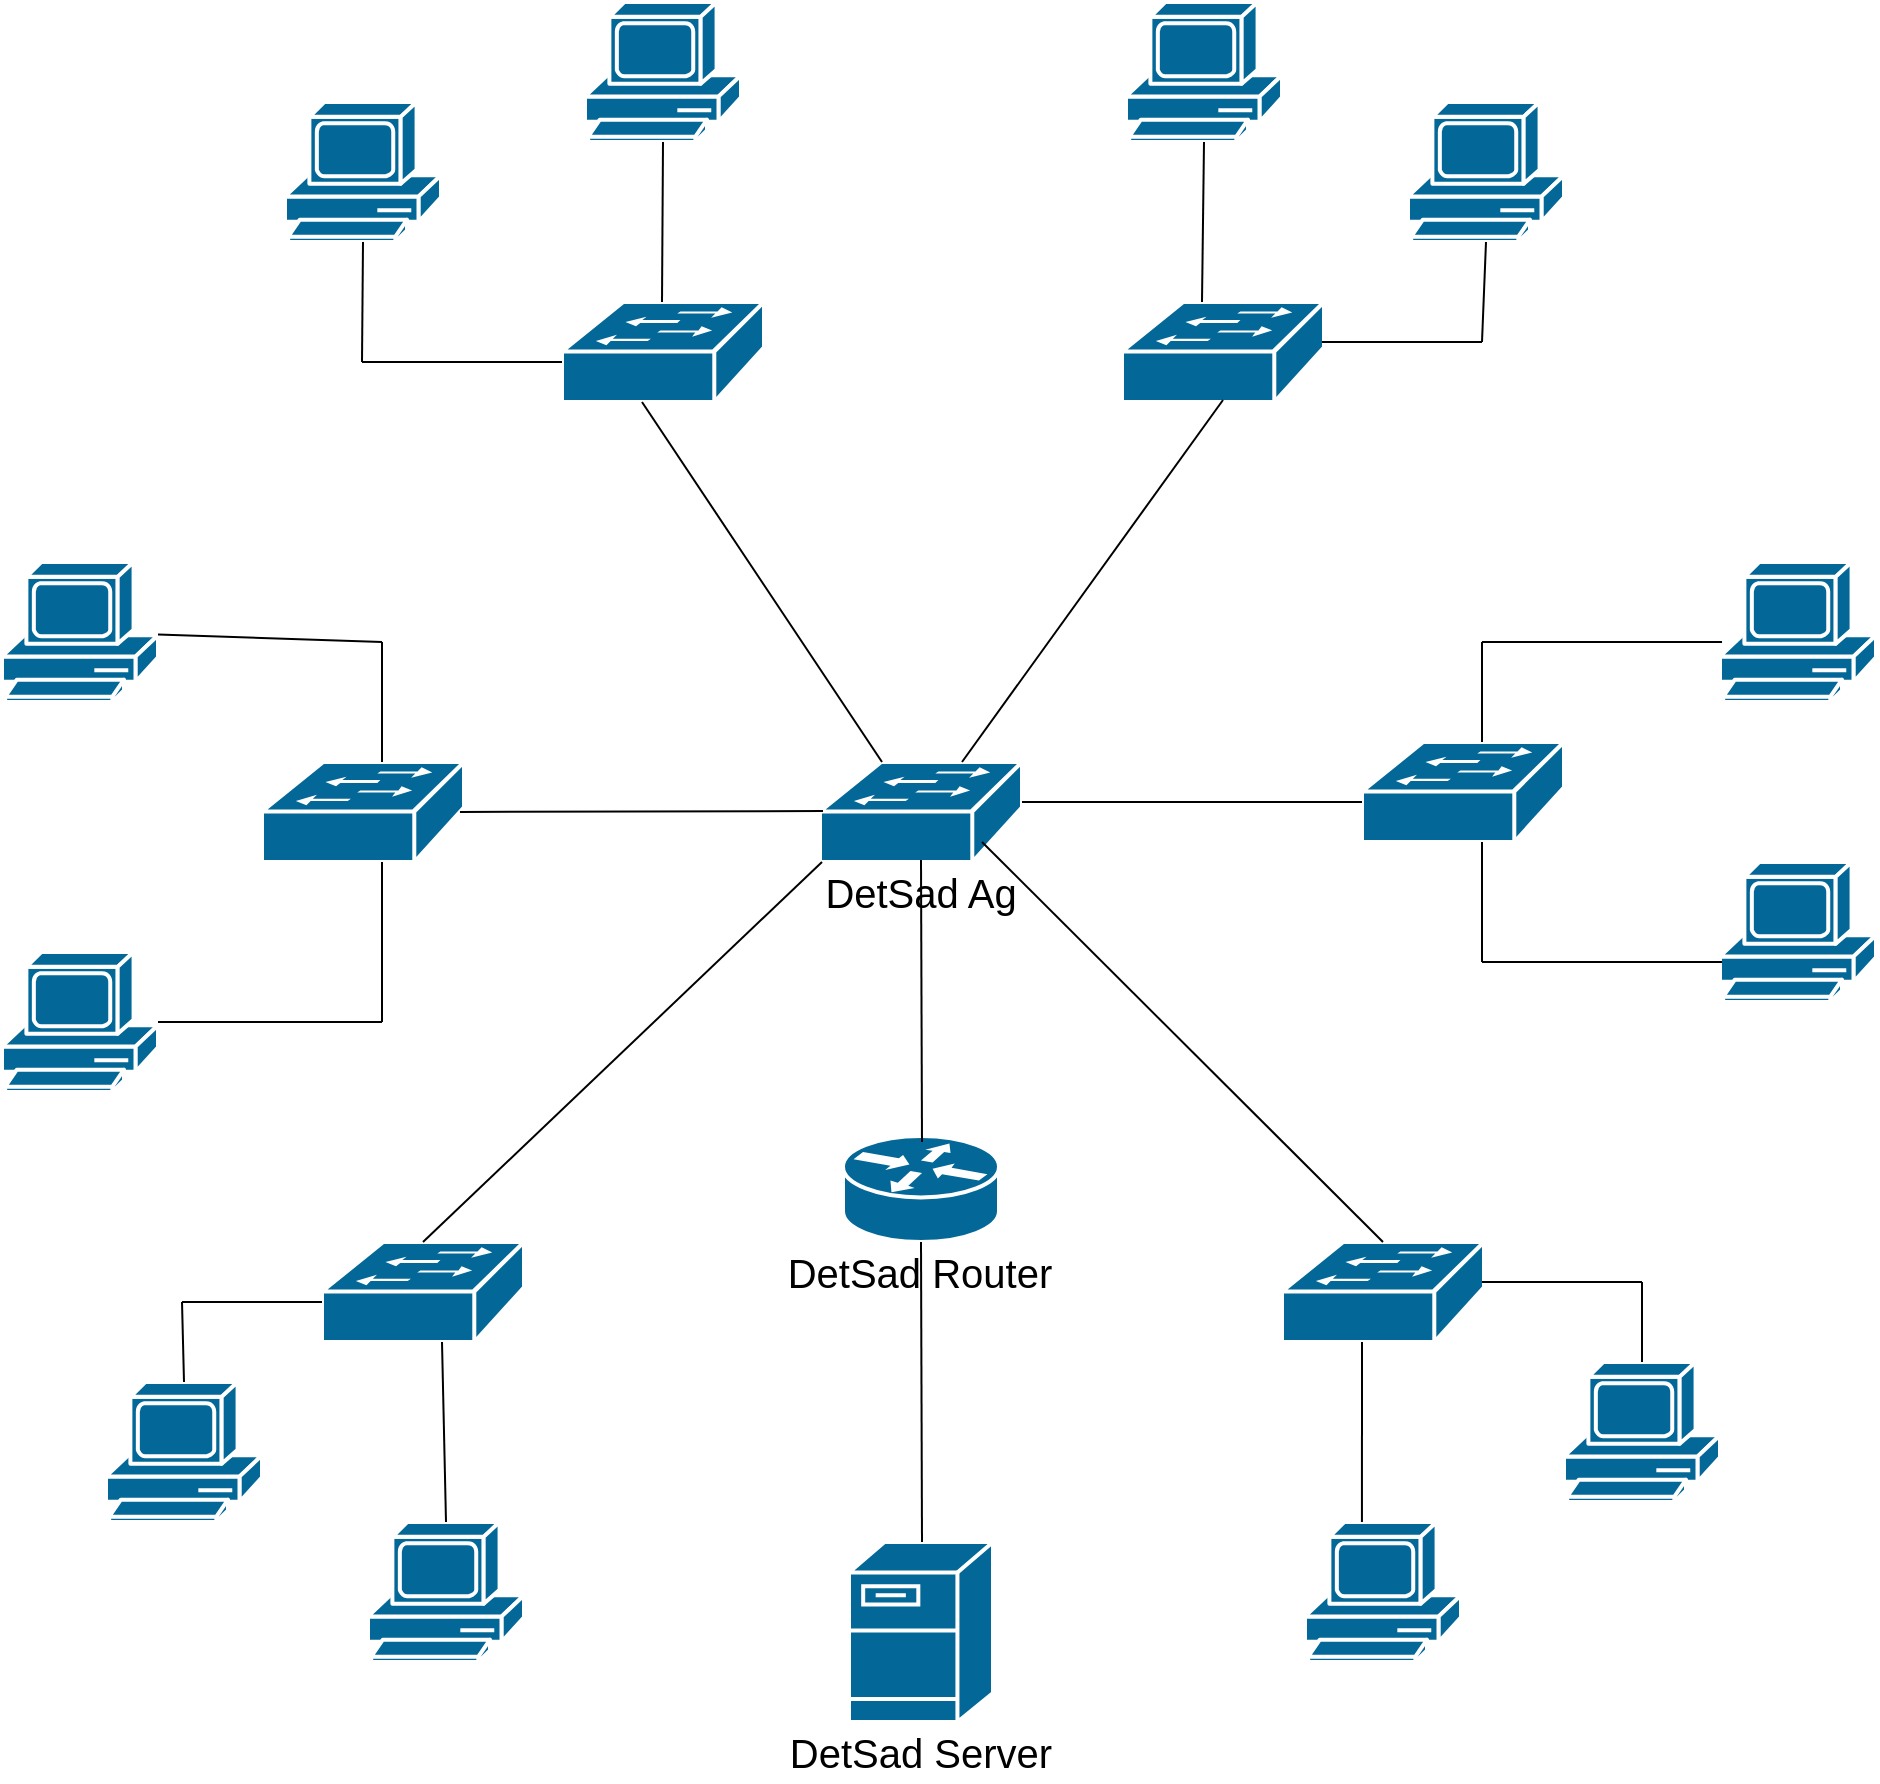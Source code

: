 <mxfile version="21.2.3" type="github">
  <diagram name="Страница 1" id="Q4vZ7_BcNyHFtSA7ve6T">
    <mxGraphModel dx="1794" dy="1572" grid="1" gridSize="10" guides="1" tooltips="1" connect="1" arrows="1" fold="1" page="1" pageScale="1" pageWidth="827" pageHeight="1169" math="0" shadow="0">
      <root>
        <mxCell id="0" />
        <mxCell id="1" parent="0" />
        <mxCell id="KTTXfjCneA62R9L2T980-1" value="" style="shape=mxgraph.cisco.routers.router;sketch=0;html=1;pointerEvents=1;dashed=0;fillColor=#036897;strokeColor=#ffffff;strokeWidth=2;verticalLabelPosition=bottom;verticalAlign=top;align=center;outlineConnect=0;" parent="1" vertex="1">
          <mxGeometry x="350.5" y="607" width="78" height="53" as="geometry" />
        </mxCell>
        <mxCell id="KTTXfjCneA62R9L2T980-3" value="" style="shape=mxgraph.cisco.servers.fileserver;sketch=0;html=1;pointerEvents=1;dashed=0;fillColor=#036897;strokeColor=#ffffff;strokeWidth=2;verticalLabelPosition=bottom;verticalAlign=top;align=center;outlineConnect=0;" parent="1" vertex="1">
          <mxGeometry x="353.5" y="810" width="72" height="90" as="geometry" />
        </mxCell>
        <mxCell id="KTTXfjCneA62R9L2T980-4" value="" style="shape=mxgraph.cisco.switches.workgroup_switch;sketch=0;html=1;pointerEvents=1;dashed=0;fillColor=#036897;strokeColor=#ffffff;strokeWidth=2;verticalLabelPosition=bottom;verticalAlign=top;align=center;outlineConnect=0;" parent="1" vertex="1">
          <mxGeometry x="339" y="420" width="101" height="50" as="geometry" />
        </mxCell>
        <mxCell id="KTTXfjCneA62R9L2T980-5" value="" style="shape=mxgraph.cisco.switches.workgroup_switch;sketch=0;html=1;pointerEvents=1;dashed=0;fillColor=#036897;strokeColor=#ffffff;strokeWidth=2;verticalLabelPosition=bottom;verticalAlign=top;align=center;outlineConnect=0;" parent="1" vertex="1">
          <mxGeometry x="210" y="190" width="101" height="50" as="geometry" />
        </mxCell>
        <mxCell id="KTTXfjCneA62R9L2T980-6" value="" style="shape=mxgraph.cisco.switches.workgroup_switch;sketch=0;html=1;pointerEvents=1;dashed=0;fillColor=#036897;strokeColor=#ffffff;strokeWidth=2;verticalLabelPosition=bottom;verticalAlign=top;align=center;outlineConnect=0;" parent="1" vertex="1">
          <mxGeometry x="490" y="190" width="101" height="50" as="geometry" />
        </mxCell>
        <mxCell id="KTTXfjCneA62R9L2T980-7" value="" style="shape=mxgraph.cisco.switches.workgroup_switch;sketch=0;html=1;pointerEvents=1;dashed=0;fillColor=#036897;strokeColor=#ffffff;strokeWidth=2;verticalLabelPosition=bottom;verticalAlign=top;align=center;outlineConnect=0;" parent="1" vertex="1">
          <mxGeometry x="60" y="420" width="101" height="50" as="geometry" />
        </mxCell>
        <mxCell id="KTTXfjCneA62R9L2T980-8" value="" style="shape=mxgraph.cisco.switches.workgroup_switch;sketch=0;html=1;pointerEvents=1;dashed=0;fillColor=#036897;strokeColor=#ffffff;strokeWidth=2;verticalLabelPosition=bottom;verticalAlign=top;align=center;outlineConnect=0;" parent="1" vertex="1">
          <mxGeometry x="610" y="410" width="101" height="50" as="geometry" />
        </mxCell>
        <mxCell id="KTTXfjCneA62R9L2T980-9" value="" style="shape=mxgraph.cisco.switches.workgroup_switch;sketch=0;html=1;pointerEvents=1;dashed=0;fillColor=#036897;strokeColor=#ffffff;strokeWidth=2;verticalLabelPosition=bottom;verticalAlign=top;align=center;outlineConnect=0;" parent="1" vertex="1">
          <mxGeometry x="90" y="660" width="101" height="50" as="geometry" />
        </mxCell>
        <mxCell id="KTTXfjCneA62R9L2T980-10" value="" style="shape=mxgraph.cisco.switches.workgroup_switch;sketch=0;html=1;pointerEvents=1;dashed=0;fillColor=#036897;strokeColor=#ffffff;strokeWidth=2;verticalLabelPosition=bottom;verticalAlign=top;align=center;outlineConnect=0;" parent="1" vertex="1">
          <mxGeometry x="570" y="660" width="101" height="50" as="geometry" />
        </mxCell>
        <mxCell id="KTTXfjCneA62R9L2T980-11" value="" style="endArrow=none;html=1;rounded=0;entryX=0.5;entryY=1;entryDx=0;entryDy=0;entryPerimeter=0;" parent="1" target="KTTXfjCneA62R9L2T980-1" edge="1">
          <mxGeometry width="50" height="50" relative="1" as="geometry">
            <mxPoint x="390" y="810" as="sourcePoint" />
            <mxPoint x="440" y="760" as="targetPoint" />
          </mxGeometry>
        </mxCell>
        <mxCell id="KTTXfjCneA62R9L2T980-13" value="" style="endArrow=none;html=1;rounded=0;entryX=0.5;entryY=0.98;entryDx=0;entryDy=0;entryPerimeter=0;" parent="1" target="KTTXfjCneA62R9L2T980-4" edge="1">
          <mxGeometry width="50" height="50" relative="1" as="geometry">
            <mxPoint x="390" y="610" as="sourcePoint" />
            <mxPoint x="440" y="560" as="targetPoint" />
          </mxGeometry>
        </mxCell>
        <mxCell id="KTTXfjCneA62R9L2T980-14" value="" style="endArrow=none;html=1;rounded=0;exitX=0.5;exitY=0;exitDx=0;exitDy=0;exitPerimeter=0;" parent="1" source="KTTXfjCneA62R9L2T980-9" edge="1">
          <mxGeometry width="50" height="50" relative="1" as="geometry">
            <mxPoint x="290" y="520" as="sourcePoint" />
            <mxPoint x="340" y="470" as="targetPoint" />
          </mxGeometry>
        </mxCell>
        <mxCell id="KTTXfjCneA62R9L2T980-15" value="" style="endArrow=none;html=1;rounded=0;entryX=0.5;entryY=0;entryDx=0;entryDy=0;entryPerimeter=0;" parent="1" target="KTTXfjCneA62R9L2T980-10" edge="1">
          <mxGeometry width="50" height="50" relative="1" as="geometry">
            <mxPoint x="420" y="460" as="sourcePoint" />
            <mxPoint x="470" y="410" as="targetPoint" />
          </mxGeometry>
        </mxCell>
        <mxCell id="KTTXfjCneA62R9L2T980-16" value="" style="endArrow=none;html=1;rounded=0;exitX=0.98;exitY=0.5;exitDx=0;exitDy=0;exitPerimeter=0;" parent="1" source="KTTXfjCneA62R9L2T980-7" edge="1">
          <mxGeometry width="50" height="50" relative="1" as="geometry">
            <mxPoint x="180.5" y="444.5" as="sourcePoint" />
            <mxPoint x="340.5" y="444.5" as="targetPoint" />
          </mxGeometry>
        </mxCell>
        <mxCell id="KTTXfjCneA62R9L2T980-18" value="" style="endArrow=none;html=1;rounded=0;" parent="1" edge="1">
          <mxGeometry width="50" height="50" relative="1" as="geometry">
            <mxPoint x="440" y="440" as="sourcePoint" />
            <mxPoint x="610" y="440" as="targetPoint" />
          </mxGeometry>
        </mxCell>
        <mxCell id="KTTXfjCneA62R9L2T980-19" value="" style="endArrow=none;html=1;rounded=0;entryX=0.396;entryY=1;entryDx=0;entryDy=0;entryPerimeter=0;" parent="1" target="KTTXfjCneA62R9L2T980-5" edge="1">
          <mxGeometry width="50" height="50" relative="1" as="geometry">
            <mxPoint x="370" y="420" as="sourcePoint" />
            <mxPoint x="420" y="370" as="targetPoint" />
          </mxGeometry>
        </mxCell>
        <mxCell id="KTTXfjCneA62R9L2T980-20" value="" style="endArrow=none;html=1;rounded=0;entryX=0.5;entryY=0.98;entryDx=0;entryDy=0;entryPerimeter=0;" parent="1" target="KTTXfjCneA62R9L2T980-6" edge="1">
          <mxGeometry width="50" height="50" relative="1" as="geometry">
            <mxPoint x="410" y="420" as="sourcePoint" />
            <mxPoint x="460" y="370" as="targetPoint" />
          </mxGeometry>
        </mxCell>
        <mxCell id="KTTXfjCneA62R9L2T980-21" value="" style="shape=mxgraph.cisco.computers_and_peripherals.pc;sketch=0;html=1;pointerEvents=1;dashed=0;fillColor=#036897;strokeColor=#ffffff;strokeWidth=2;verticalLabelPosition=bottom;verticalAlign=top;align=center;outlineConnect=0;" parent="1" vertex="1">
          <mxGeometry x="71.5" y="90" width="78" height="70" as="geometry" />
        </mxCell>
        <mxCell id="KTTXfjCneA62R9L2T980-22" value="" style="shape=mxgraph.cisco.computers_and_peripherals.pc;sketch=0;html=1;pointerEvents=1;dashed=0;fillColor=#036897;strokeColor=#ffffff;strokeWidth=2;verticalLabelPosition=bottom;verticalAlign=top;align=center;outlineConnect=0;" parent="1" vertex="1">
          <mxGeometry x="221.5" y="40" width="78" height="70" as="geometry" />
        </mxCell>
        <mxCell id="KTTXfjCneA62R9L2T980-23" value="" style="shape=mxgraph.cisco.computers_and_peripherals.pc;sketch=0;html=1;pointerEvents=1;dashed=0;fillColor=#036897;strokeColor=#ffffff;strokeWidth=2;verticalLabelPosition=bottom;verticalAlign=top;align=center;outlineConnect=0;" parent="1" vertex="1">
          <mxGeometry x="492" y="40" width="78" height="70" as="geometry" />
        </mxCell>
        <mxCell id="KTTXfjCneA62R9L2T980-24" value="" style="shape=mxgraph.cisco.computers_and_peripherals.pc;sketch=0;html=1;pointerEvents=1;dashed=0;fillColor=#036897;strokeColor=#ffffff;strokeWidth=2;verticalLabelPosition=bottom;verticalAlign=top;align=center;outlineConnect=0;" parent="1" vertex="1">
          <mxGeometry x="633" y="90" width="78" height="70" as="geometry" />
        </mxCell>
        <mxCell id="KTTXfjCneA62R9L2T980-25" value="" style="shape=mxgraph.cisco.computers_and_peripherals.pc;sketch=0;html=1;pointerEvents=1;dashed=0;fillColor=#036897;strokeColor=#ffffff;strokeWidth=2;verticalLabelPosition=bottom;verticalAlign=top;align=center;outlineConnect=0;" parent="1" vertex="1">
          <mxGeometry x="-18" y="730" width="78" height="70" as="geometry" />
        </mxCell>
        <mxCell id="KTTXfjCneA62R9L2T980-26" value="" style="shape=mxgraph.cisco.computers_and_peripherals.pc;sketch=0;html=1;pointerEvents=1;dashed=0;fillColor=#036897;strokeColor=#ffffff;strokeWidth=2;verticalLabelPosition=bottom;verticalAlign=top;align=center;outlineConnect=0;" parent="1" vertex="1">
          <mxGeometry x="113" y="800" width="78" height="70" as="geometry" />
        </mxCell>
        <mxCell id="KTTXfjCneA62R9L2T980-27" value="" style="shape=mxgraph.cisco.computers_and_peripherals.pc;sketch=0;html=1;pointerEvents=1;dashed=0;fillColor=#036897;strokeColor=#ffffff;strokeWidth=2;verticalLabelPosition=bottom;verticalAlign=top;align=center;outlineConnect=0;" parent="1" vertex="1">
          <mxGeometry x="581.5" y="800" width="78" height="70" as="geometry" />
        </mxCell>
        <mxCell id="KTTXfjCneA62R9L2T980-28" value="" style="shape=mxgraph.cisco.computers_and_peripherals.pc;sketch=0;html=1;pointerEvents=1;dashed=0;fillColor=#036897;strokeColor=#ffffff;strokeWidth=2;verticalLabelPosition=bottom;verticalAlign=top;align=center;outlineConnect=0;" parent="1" vertex="1">
          <mxGeometry x="711" y="720" width="78" height="70" as="geometry" />
        </mxCell>
        <mxCell id="KTTXfjCneA62R9L2T980-30" value="" style="shape=mxgraph.cisco.computers_and_peripherals.pc;sketch=0;html=1;pointerEvents=1;dashed=0;fillColor=#036897;strokeColor=#ffffff;strokeWidth=2;verticalLabelPosition=bottom;verticalAlign=top;align=center;outlineConnect=0;" parent="1" vertex="1">
          <mxGeometry x="-70" y="515" width="78" height="70" as="geometry" />
        </mxCell>
        <mxCell id="KTTXfjCneA62R9L2T980-31" value="" style="shape=mxgraph.cisco.computers_and_peripherals.pc;sketch=0;html=1;pointerEvents=1;dashed=0;fillColor=#036897;strokeColor=#ffffff;strokeWidth=2;verticalLabelPosition=bottom;verticalAlign=top;align=center;outlineConnect=0;" parent="1" vertex="1">
          <mxGeometry x="789" y="320" width="78" height="70" as="geometry" />
        </mxCell>
        <mxCell id="KTTXfjCneA62R9L2T980-32" value="" style="shape=mxgraph.cisco.computers_and_peripherals.pc;sketch=0;html=1;pointerEvents=1;dashed=0;fillColor=#036897;strokeColor=#ffffff;strokeWidth=2;verticalLabelPosition=bottom;verticalAlign=top;align=center;outlineConnect=0;" parent="1" vertex="1">
          <mxGeometry x="789" y="470" width="78" height="70" as="geometry" />
        </mxCell>
        <mxCell id="KTTXfjCneA62R9L2T980-34" value="" style="endArrow=none;html=1;rounded=0;entryX=0.5;entryY=1;entryDx=0;entryDy=0;entryPerimeter=0;" parent="1" target="KTTXfjCneA62R9L2T980-22" edge="1">
          <mxGeometry width="50" height="50" relative="1" as="geometry">
            <mxPoint x="260" y="190" as="sourcePoint" />
            <mxPoint x="310" y="140" as="targetPoint" />
          </mxGeometry>
        </mxCell>
        <mxCell id="KTTXfjCneA62R9L2T980-35" value="" style="endArrow=none;html=1;rounded=0;" parent="1" edge="1">
          <mxGeometry width="50" height="50" relative="1" as="geometry">
            <mxPoint x="110" y="220" as="sourcePoint" />
            <mxPoint x="210" y="220" as="targetPoint" />
          </mxGeometry>
        </mxCell>
        <mxCell id="KTTXfjCneA62R9L2T980-36" value="" style="endArrow=none;html=1;rounded=0;entryX=0.5;entryY=1;entryDx=0;entryDy=0;entryPerimeter=0;" parent="1" target="KTTXfjCneA62R9L2T980-21" edge="1">
          <mxGeometry width="50" height="50" relative="1" as="geometry">
            <mxPoint x="110" y="220" as="sourcePoint" />
            <mxPoint x="40" y="130" as="targetPoint" />
          </mxGeometry>
        </mxCell>
        <mxCell id="KTTXfjCneA62R9L2T980-37" value="" style="endArrow=none;html=1;rounded=0;entryX=0.5;entryY=1;entryDx=0;entryDy=0;entryPerimeter=0;" parent="1" target="KTTXfjCneA62R9L2T980-23" edge="1">
          <mxGeometry width="50" height="50" relative="1" as="geometry">
            <mxPoint x="530" y="190" as="sourcePoint" />
            <mxPoint x="530" y="120" as="targetPoint" />
          </mxGeometry>
        </mxCell>
        <mxCell id="KTTXfjCneA62R9L2T980-39" value="" style="endArrow=none;html=1;rounded=0;" parent="1" edge="1">
          <mxGeometry width="50" height="50" relative="1" as="geometry">
            <mxPoint x="590" y="210" as="sourcePoint" />
            <mxPoint x="670" y="210" as="targetPoint" />
          </mxGeometry>
        </mxCell>
        <mxCell id="KTTXfjCneA62R9L2T980-43" value="" style="endArrow=none;html=1;rounded=0;entryX=0.5;entryY=1;entryDx=0;entryDy=0;entryPerimeter=0;" parent="1" target="KTTXfjCneA62R9L2T980-24" edge="1">
          <mxGeometry width="50" height="50" relative="1" as="geometry">
            <mxPoint x="670" y="210" as="sourcePoint" />
            <mxPoint x="670" y="170" as="targetPoint" />
          </mxGeometry>
        </mxCell>
        <mxCell id="KTTXfjCneA62R9L2T980-44" value="" style="endArrow=none;html=1;rounded=0;" parent="1" edge="1">
          <mxGeometry width="50" height="50" relative="1" as="geometry">
            <mxPoint x="120" y="420" as="sourcePoint" />
            <mxPoint x="120" y="360" as="targetPoint" />
          </mxGeometry>
        </mxCell>
        <mxCell id="KTTXfjCneA62R9L2T980-50" value="" style="shape=mxgraph.cisco.computers_and_peripherals.pc;sketch=0;html=1;pointerEvents=1;dashed=0;fillColor=#036897;strokeColor=#ffffff;strokeWidth=2;verticalLabelPosition=bottom;verticalAlign=top;align=center;outlineConnect=0;" parent="1" vertex="1">
          <mxGeometry x="-70" y="320" width="78" height="70" as="geometry" />
        </mxCell>
        <mxCell id="KTTXfjCneA62R9L2T980-51" value="" style="endArrow=none;html=1;rounded=0;" parent="1" source="KTTXfjCneA62R9L2T980-50" edge="1">
          <mxGeometry width="50" height="50" relative="1" as="geometry">
            <mxPoint x="20" y="360" as="sourcePoint" />
            <mxPoint x="120" y="360" as="targetPoint" />
          </mxGeometry>
        </mxCell>
        <mxCell id="KTTXfjCneA62R9L2T980-52" value="" style="endArrow=none;html=1;rounded=0;" parent="1" edge="1">
          <mxGeometry width="50" height="50" relative="1" as="geometry">
            <mxPoint x="120" y="550" as="sourcePoint" />
            <mxPoint x="120" y="470" as="targetPoint" />
          </mxGeometry>
        </mxCell>
        <mxCell id="KTTXfjCneA62R9L2T980-53" value="" style="endArrow=none;html=1;rounded=0;" parent="1" source="KTTXfjCneA62R9L2T980-30" edge="1">
          <mxGeometry width="50" height="50" relative="1" as="geometry">
            <mxPoint x="70" y="600" as="sourcePoint" />
            <mxPoint x="120" y="550" as="targetPoint" />
          </mxGeometry>
        </mxCell>
        <mxCell id="KTTXfjCneA62R9L2T980-54" value="" style="endArrow=none;html=1;rounded=0;" parent="1" edge="1">
          <mxGeometry width="50" height="50" relative="1" as="geometry">
            <mxPoint x="20" y="690" as="sourcePoint" />
            <mxPoint x="90" y="690" as="targetPoint" />
          </mxGeometry>
        </mxCell>
        <mxCell id="2mX1KwgKgMijoboRGVNq-1" value="" style="endArrow=none;html=1;rounded=0;exitX=0.5;exitY=0;exitDx=0;exitDy=0;exitPerimeter=0;" edge="1" parent="1" source="KTTXfjCneA62R9L2T980-25">
          <mxGeometry width="50" height="50" relative="1" as="geometry">
            <mxPoint x="-30" y="740" as="sourcePoint" />
            <mxPoint x="20" y="690" as="targetPoint" />
          </mxGeometry>
        </mxCell>
        <mxCell id="2mX1KwgKgMijoboRGVNq-2" value="" style="endArrow=none;html=1;rounded=0;exitX=0.5;exitY=0;exitDx=0;exitDy=0;exitPerimeter=0;" edge="1" parent="1" source="KTTXfjCneA62R9L2T980-26">
          <mxGeometry width="50" height="50" relative="1" as="geometry">
            <mxPoint x="100" y="760" as="sourcePoint" />
            <mxPoint x="150" y="710" as="targetPoint" />
          </mxGeometry>
        </mxCell>
        <mxCell id="2mX1KwgKgMijoboRGVNq-3" value="" style="endArrow=none;html=1;rounded=0;exitX=0.365;exitY=0;exitDx=0;exitDy=0;exitPerimeter=0;" edge="1" parent="1" source="KTTXfjCneA62R9L2T980-27">
          <mxGeometry width="50" height="50" relative="1" as="geometry">
            <mxPoint x="560" y="760" as="sourcePoint" />
            <mxPoint x="610" y="710" as="targetPoint" />
          </mxGeometry>
        </mxCell>
        <mxCell id="2mX1KwgKgMijoboRGVNq-4" value="" style="endArrow=none;html=1;rounded=0;" edge="1" parent="1">
          <mxGeometry width="50" height="50" relative="1" as="geometry">
            <mxPoint x="670" y="680" as="sourcePoint" />
            <mxPoint x="750" y="680" as="targetPoint" />
          </mxGeometry>
        </mxCell>
        <mxCell id="2mX1KwgKgMijoboRGVNq-5" value="" style="endArrow=none;html=1;rounded=0;entryX=0.5;entryY=0;entryDx=0;entryDy=0;entryPerimeter=0;" edge="1" parent="1" target="KTTXfjCneA62R9L2T980-28">
          <mxGeometry width="50" height="50" relative="1" as="geometry">
            <mxPoint x="750" y="680" as="sourcePoint" />
            <mxPoint x="800" y="630" as="targetPoint" />
          </mxGeometry>
        </mxCell>
        <mxCell id="2mX1KwgKgMijoboRGVNq-6" value="" style="endArrow=none;html=1;rounded=0;" edge="1" parent="1">
          <mxGeometry width="50" height="50" relative="1" as="geometry">
            <mxPoint x="670" y="410" as="sourcePoint" />
            <mxPoint x="670" y="360" as="targetPoint" />
          </mxGeometry>
        </mxCell>
        <mxCell id="2mX1KwgKgMijoboRGVNq-7" value="" style="endArrow=none;html=1;rounded=0;entryX=0.013;entryY=0.571;entryDx=0;entryDy=0;entryPerimeter=0;" edge="1" parent="1" target="KTTXfjCneA62R9L2T980-31">
          <mxGeometry width="50" height="50" relative="1" as="geometry">
            <mxPoint x="670" y="360" as="sourcePoint" />
            <mxPoint x="720" y="310" as="targetPoint" />
          </mxGeometry>
        </mxCell>
        <mxCell id="2mX1KwgKgMijoboRGVNq-8" value="" style="endArrow=none;html=1;rounded=0;" edge="1" parent="1">
          <mxGeometry width="50" height="50" relative="1" as="geometry">
            <mxPoint x="670" y="520" as="sourcePoint" />
            <mxPoint x="670" y="460" as="targetPoint" />
          </mxGeometry>
        </mxCell>
        <mxCell id="2mX1KwgKgMijoboRGVNq-9" value="" style="endArrow=none;html=1;rounded=0;entryX=0.013;entryY=0.714;entryDx=0;entryDy=0;entryPerimeter=0;" edge="1" parent="1" target="KTTXfjCneA62R9L2T980-32">
          <mxGeometry width="50" height="50" relative="1" as="geometry">
            <mxPoint x="670" y="520" as="sourcePoint" />
            <mxPoint x="720" y="470" as="targetPoint" />
          </mxGeometry>
        </mxCell>
        <mxCell id="2mX1KwgKgMijoboRGVNq-10" value="&lt;font style=&quot;font-size: 20px;&quot;&gt;DetSad Server&lt;/font&gt;" style="text;html=1;strokeColor=none;fillColor=none;align=center;verticalAlign=middle;whiteSpace=wrap;rounded=0;" vertex="1" parent="1">
          <mxGeometry x="309.25" y="900" width="160.5" height="30" as="geometry" />
        </mxCell>
        <mxCell id="2mX1KwgKgMijoboRGVNq-11" value="&lt;font style=&quot;font-size: 20px;&quot;&gt;DetSad Router&lt;/font&gt;" style="text;html=1;strokeColor=none;fillColor=none;align=center;verticalAlign=middle;whiteSpace=wrap;rounded=0;" vertex="1" parent="1">
          <mxGeometry x="299.5" y="660" width="177.5" height="30" as="geometry" />
        </mxCell>
        <mxCell id="2mX1KwgKgMijoboRGVNq-12" value="&lt;font style=&quot;font-size: 20px;&quot;&gt;DetSad Ag&lt;/font&gt;" style="text;html=1;strokeColor=none;fillColor=none;align=center;verticalAlign=middle;whiteSpace=wrap;rounded=0;" vertex="1" parent="1">
          <mxGeometry x="339" y="470" width="101" height="30" as="geometry" />
        </mxCell>
      </root>
    </mxGraphModel>
  </diagram>
</mxfile>
